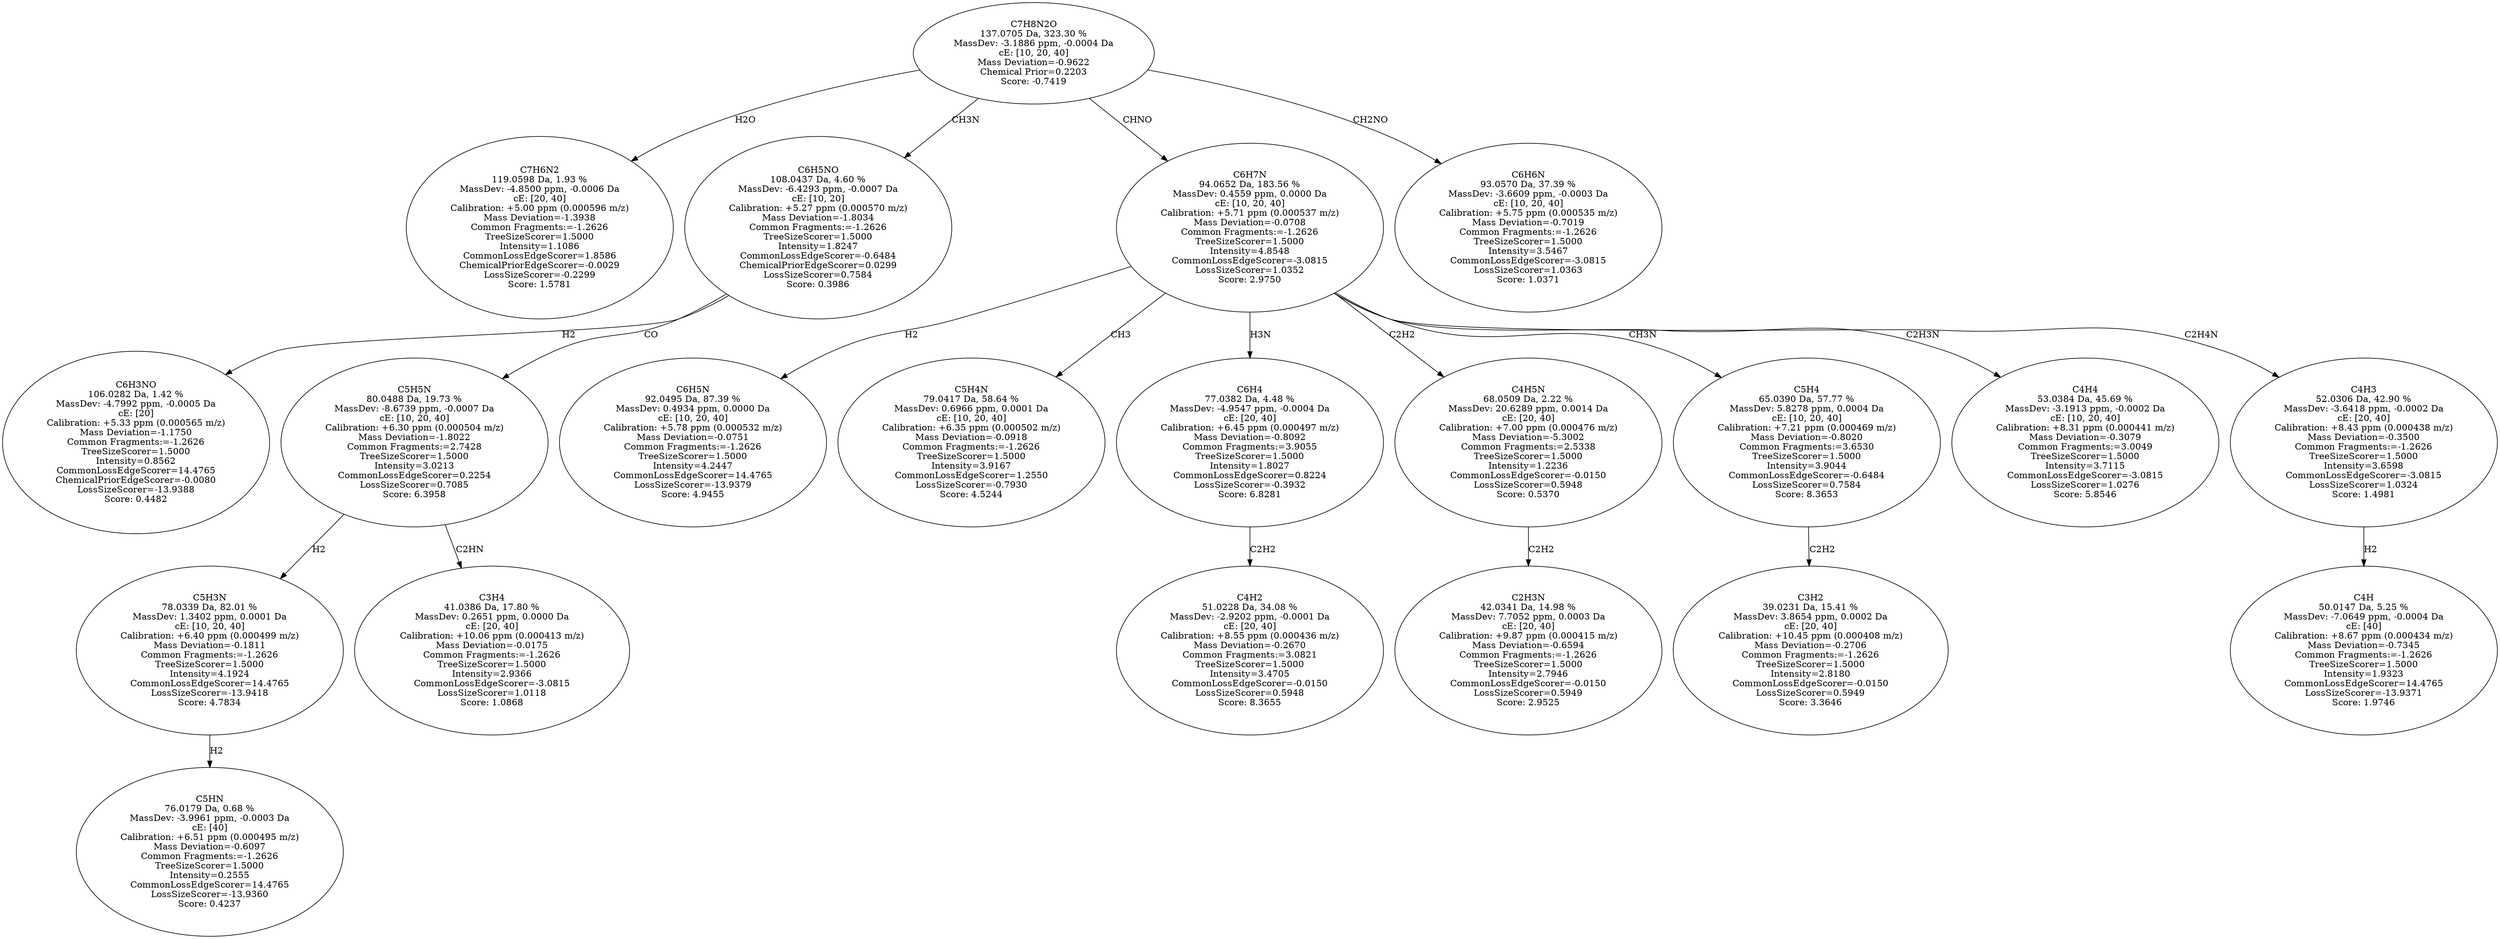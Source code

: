 strict digraph {
v1 [label="C7H6N2\n119.0598 Da, 1.93 %\nMassDev: -4.8500 ppm, -0.0006 Da\ncE: [20, 40]\nCalibration: +5.00 ppm (0.000596 m/z)\nMass Deviation=-1.3938\nCommon Fragments:=-1.2626\nTreeSizeScorer=1.5000\nIntensity=1.1086\nCommonLossEdgeScorer=1.8586\nChemicalPriorEdgeScorer=-0.0029\nLossSizeScorer=-0.2299\nScore: 1.5781"];
v2 [label="C6H3NO\n106.0282 Da, 1.42 %\nMassDev: -4.7992 ppm, -0.0005 Da\ncE: [20]\nCalibration: +5.33 ppm (0.000565 m/z)\nMass Deviation=-1.1750\nCommon Fragments:=-1.2626\nTreeSizeScorer=1.5000\nIntensity=0.8562\nCommonLossEdgeScorer=14.4765\nChemicalPriorEdgeScorer=-0.0080\nLossSizeScorer=-13.9388\nScore: 0.4482"];
v3 [label="C5HN\n76.0179 Da, 0.68 %\nMassDev: -3.9961 ppm, -0.0003 Da\ncE: [40]\nCalibration: +6.51 ppm (0.000495 m/z)\nMass Deviation=-0.6097\nCommon Fragments:=-1.2626\nTreeSizeScorer=1.5000\nIntensity=0.2555\nCommonLossEdgeScorer=14.4765\nLossSizeScorer=-13.9360\nScore: 0.4237"];
v4 [label="C5H3N\n78.0339 Da, 82.01 %\nMassDev: 1.3402 ppm, 0.0001 Da\ncE: [10, 20, 40]\nCalibration: +6.40 ppm (0.000499 m/z)\nMass Deviation=-0.1811\nCommon Fragments:=-1.2626\nTreeSizeScorer=1.5000\nIntensity=4.1924\nCommonLossEdgeScorer=14.4765\nLossSizeScorer=-13.9418\nScore: 4.7834"];
v5 [label="C3H4\n41.0386 Da, 17.80 %\nMassDev: 0.2651 ppm, 0.0000 Da\ncE: [20, 40]\nCalibration: +10.06 ppm (0.000413 m/z)\nMass Deviation=-0.0175\nCommon Fragments:=-1.2626\nTreeSizeScorer=1.5000\nIntensity=2.9366\nCommonLossEdgeScorer=-3.0815\nLossSizeScorer=1.0118\nScore: 1.0868"];
v6 [label="C5H5N\n80.0488 Da, 19.73 %\nMassDev: -8.6739 ppm, -0.0007 Da\ncE: [10, 20, 40]\nCalibration: +6.30 ppm (0.000504 m/z)\nMass Deviation=-1.8022\nCommon Fragments:=2.7428\nTreeSizeScorer=1.5000\nIntensity=3.0213\nCommonLossEdgeScorer=0.2254\nLossSizeScorer=0.7085\nScore: 6.3958"];
v7 [label="C6H5NO\n108.0437 Da, 4.60 %\nMassDev: -6.4293 ppm, -0.0007 Da\ncE: [10, 20]\nCalibration: +5.27 ppm (0.000570 m/z)\nMass Deviation=-1.8034\nCommon Fragments:=-1.2626\nTreeSizeScorer=1.5000\nIntensity=1.8247\nCommonLossEdgeScorer=-0.6484\nChemicalPriorEdgeScorer=0.0299\nLossSizeScorer=0.7584\nScore: 0.3986"];
v8 [label="C6H5N\n92.0495 Da, 87.39 %\nMassDev: 0.4934 ppm, 0.0000 Da\ncE: [10, 20, 40]\nCalibration: +5.78 ppm (0.000532 m/z)\nMass Deviation=-0.0751\nCommon Fragments:=-1.2626\nTreeSizeScorer=1.5000\nIntensity=4.2447\nCommonLossEdgeScorer=14.4765\nLossSizeScorer=-13.9379\nScore: 4.9455"];
v9 [label="C5H4N\n79.0417 Da, 58.64 %\nMassDev: 0.6966 ppm, 0.0001 Da\ncE: [10, 20, 40]\nCalibration: +6.35 ppm (0.000502 m/z)\nMass Deviation=-0.0918\nCommon Fragments:=-1.2626\nTreeSizeScorer=1.5000\nIntensity=3.9167\nCommonLossEdgeScorer=1.2550\nLossSizeScorer=-0.7930\nScore: 4.5244"];
v10 [label="C4H2\n51.0228 Da, 34.08 %\nMassDev: -2.9202 ppm, -0.0001 Da\ncE: [20, 40]\nCalibration: +8.55 ppm (0.000436 m/z)\nMass Deviation=-0.2670\nCommon Fragments:=3.0821\nTreeSizeScorer=1.5000\nIntensity=3.4705\nCommonLossEdgeScorer=-0.0150\nLossSizeScorer=0.5948\nScore: 8.3655"];
v11 [label="C6H4\n77.0382 Da, 4.48 %\nMassDev: -4.9547 ppm, -0.0004 Da\ncE: [20, 40]\nCalibration: +6.45 ppm (0.000497 m/z)\nMass Deviation=-0.8092\nCommon Fragments:=3.9055\nTreeSizeScorer=1.5000\nIntensity=1.8027\nCommonLossEdgeScorer=0.8224\nLossSizeScorer=-0.3932\nScore: 6.8281"];
v12 [label="C2H3N\n42.0341 Da, 14.98 %\nMassDev: 7.7052 ppm, 0.0003 Da\ncE: [20, 40]\nCalibration: +9.87 ppm (0.000415 m/z)\nMass Deviation=-0.6594\nCommon Fragments:=-1.2626\nTreeSizeScorer=1.5000\nIntensity=2.7946\nCommonLossEdgeScorer=-0.0150\nLossSizeScorer=0.5949\nScore: 2.9525"];
v13 [label="C4H5N\n68.0509 Da, 2.22 %\nMassDev: 20.6289 ppm, 0.0014 Da\ncE: [20, 40]\nCalibration: +7.00 ppm (0.000476 m/z)\nMass Deviation=-5.3002\nCommon Fragments:=2.5338\nTreeSizeScorer=1.5000\nIntensity=1.2236\nCommonLossEdgeScorer=-0.0150\nLossSizeScorer=0.5948\nScore: 0.5370"];
v14 [label="C3H2\n39.0231 Da, 15.41 %\nMassDev: 3.8654 ppm, 0.0002 Da\ncE: [20, 40]\nCalibration: +10.45 ppm (0.000408 m/z)\nMass Deviation=-0.2706\nCommon Fragments:=-1.2626\nTreeSizeScorer=1.5000\nIntensity=2.8180\nCommonLossEdgeScorer=-0.0150\nLossSizeScorer=0.5949\nScore: 3.3646"];
v15 [label="C5H4\n65.0390 Da, 57.77 %\nMassDev: 5.8278 ppm, 0.0004 Da\ncE: [10, 20, 40]\nCalibration: +7.21 ppm (0.000469 m/z)\nMass Deviation=-0.8020\nCommon Fragments:=3.6530\nTreeSizeScorer=1.5000\nIntensity=3.9044\nCommonLossEdgeScorer=-0.6484\nLossSizeScorer=0.7584\nScore: 8.3653"];
v16 [label="C4H4\n53.0384 Da, 45.69 %\nMassDev: -3.1913 ppm, -0.0002 Da\ncE: [10, 20, 40]\nCalibration: +8.31 ppm (0.000441 m/z)\nMass Deviation=-0.3079\nCommon Fragments:=3.0049\nTreeSizeScorer=1.5000\nIntensity=3.7115\nCommonLossEdgeScorer=-3.0815\nLossSizeScorer=1.0276\nScore: 5.8546"];
v17 [label="C4H\n50.0147 Da, 5.25 %\nMassDev: -7.0649 ppm, -0.0004 Da\ncE: [40]\nCalibration: +8.67 ppm (0.000434 m/z)\nMass Deviation=-0.7345\nCommon Fragments:=-1.2626\nTreeSizeScorer=1.5000\nIntensity=1.9323\nCommonLossEdgeScorer=14.4765\nLossSizeScorer=-13.9371\nScore: 1.9746"];
v18 [label="C4H3\n52.0306 Da, 42.90 %\nMassDev: -3.6418 ppm, -0.0002 Da\ncE: [20, 40]\nCalibration: +8.43 ppm (0.000438 m/z)\nMass Deviation=-0.3500\nCommon Fragments:=-1.2626\nTreeSizeScorer=1.5000\nIntensity=3.6598\nCommonLossEdgeScorer=-3.0815\nLossSizeScorer=1.0324\nScore: 1.4981"];
v19 [label="C6H7N\n94.0652 Da, 183.56 %\nMassDev: 0.4559 ppm, 0.0000 Da\ncE: [10, 20, 40]\nCalibration: +5.71 ppm (0.000537 m/z)\nMass Deviation=-0.0708\nCommon Fragments:=-1.2626\nTreeSizeScorer=1.5000\nIntensity=4.8548\nCommonLossEdgeScorer=-3.0815\nLossSizeScorer=1.0352\nScore: 2.9750"];
v20 [label="C6H6N\n93.0570 Da, 37.39 %\nMassDev: -3.6609 ppm, -0.0003 Da\ncE: [10, 20, 40]\nCalibration: +5.75 ppm (0.000535 m/z)\nMass Deviation=-0.7019\nCommon Fragments:=-1.2626\nTreeSizeScorer=1.5000\nIntensity=3.5467\nCommonLossEdgeScorer=-3.0815\nLossSizeScorer=1.0363\nScore: 1.0371"];
v21 [label="C7H8N2O\n137.0705 Da, 323.30 %\nMassDev: -3.1886 ppm, -0.0004 Da\ncE: [10, 20, 40]\nMass Deviation=-0.9622\nChemical Prior=0.2203\nScore: -0.7419"];
v21 -> v1 [label="H2O"];
v7 -> v2 [label="H2"];
v4 -> v3 [label="H2"];
v6 -> v4 [label="H2"];
v6 -> v5 [label="C2HN"];
v7 -> v6 [label="CO"];
v21 -> v7 [label="CH3N"];
v19 -> v8 [label="H2"];
v19 -> v9 [label="CH3"];
v11 -> v10 [label="C2H2"];
v19 -> v11 [label="H3N"];
v13 -> v12 [label="C2H2"];
v19 -> v13 [label="C2H2"];
v15 -> v14 [label="C2H2"];
v19 -> v15 [label="CH3N"];
v19 -> v16 [label="C2H3N"];
v18 -> v17 [label="H2"];
v19 -> v18 [label="C2H4N"];
v21 -> v19 [label="CHNO"];
v21 -> v20 [label="CH2NO"];
}